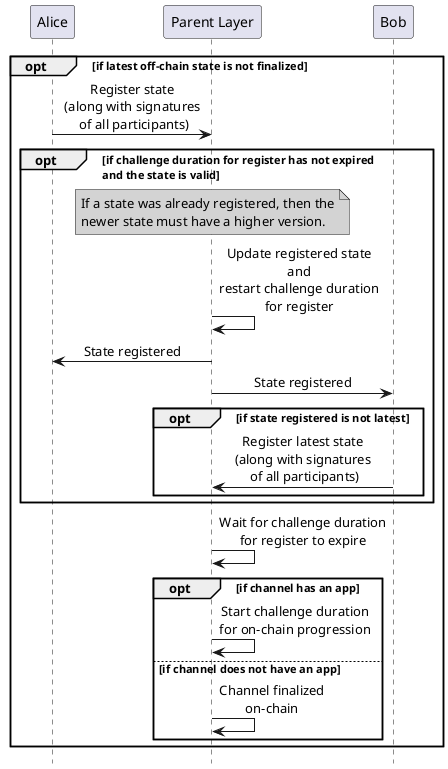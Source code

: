 ' SPDX-FileCopyrightText: 2021 Hyperledger
' SPDX-License-Identifier: CC-BY-4.0

@startuml register_generic_register
hide footbox
skinparam SequenceMessageAlign center

participant "Alice" as alice
participant "Parent Layer" as parentLayer
participant "Bob" as bob

opt if latest off-chain state is not finalized
alice -> parentLayer: Register state\n(along with signatures\n of all participants)
opt if challenge duration for register has not expired\nand the state is valid
note over parentLayer #LightGray
If a state was already registered, then the
newer state must have a higher version.
end note
parentLayer -> parentLayer:Update registered state\nand\nrestart challenge duration\nfor register
alice <- parentLayer: State registered
parentLayer -> bob: State registered
opt if state registered is not latest
parentLayer <- bob: Register latest state\n(along with signatures\n of all participants)
end
end
parentLayer -> parentLayer: Wait for challenge duration\nfor register to expire
opt if channel has an app
parentLayer -> parentLayer: Start challenge duration\nfor on-chain progression
else if channel does not have an app
parentLayer -> parentLayer: Channel finalized\non-chain 
end
end

@enduml
